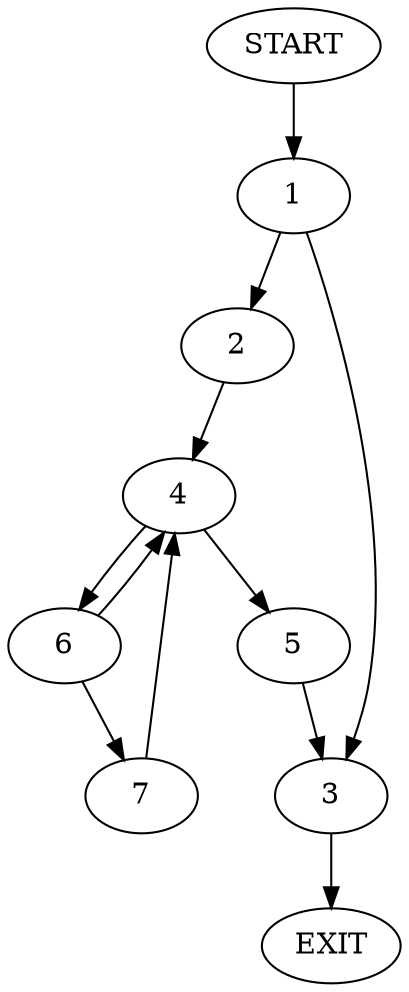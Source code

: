 digraph {
0 [label="START"]
8 [label="EXIT"]
0 -> 1
1 -> 2
1 -> 3
3 -> 8
2 -> 4
4 -> 5
4 -> 6
6 -> 7
6 -> 4
5 -> 3
7 -> 4
}
